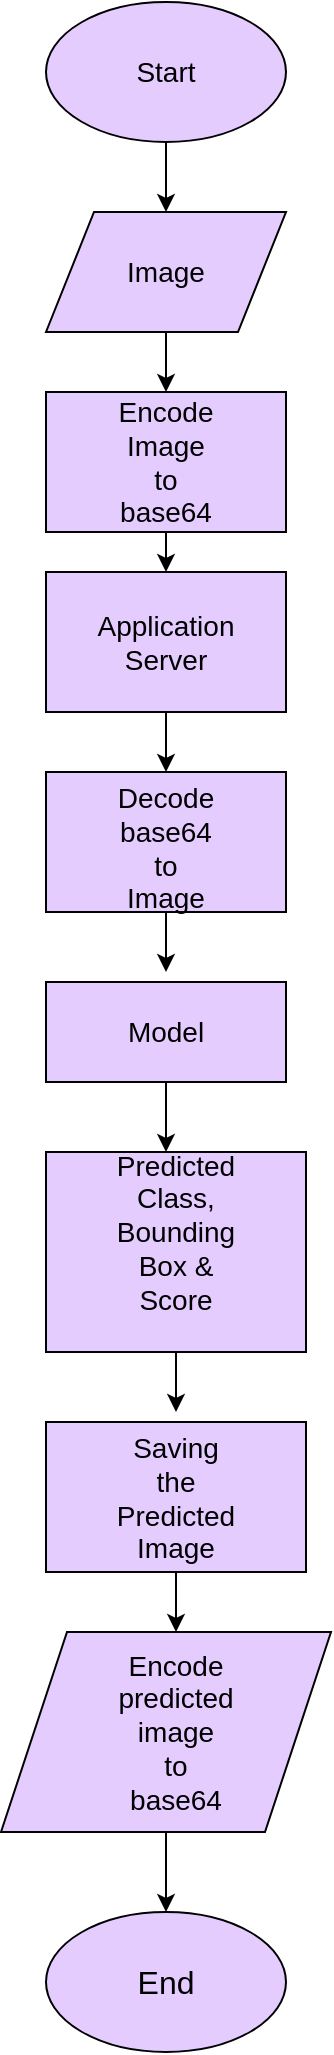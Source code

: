 <mxfile version="12.4.8" type="device"><diagram id="piImgD1_nx8lCgZv-6mJ" name="Page-1"><mxGraphModel dx="1240" dy="573" grid="1" gridSize="10" guides="1" tooltips="1" connect="1" arrows="1" fold="1" page="1" pageScale="1" pageWidth="850" pageHeight="1100" math="0" shadow="0"><root><mxCell id="0"/><mxCell id="1" parent="0"/><mxCell id="BcAN7SGXuesZYV0NosvG-4" value="" style="edgeStyle=orthogonalEdgeStyle;rounded=0;orthogonalLoop=1;jettySize=auto;html=1;fontSize=14;" edge="1" parent="1" source="BcAN7SGXuesZYV0NosvG-1"><mxGeometry relative="1" as="geometry"><mxPoint x="390" y="170" as="targetPoint"/></mxGeometry></mxCell><mxCell id="BcAN7SGXuesZYV0NosvG-1" value="" style="ellipse;whiteSpace=wrap;html=1;fillColor=#E5CCFF;" vertex="1" parent="1"><mxGeometry x="330" y="65" width="120" height="70" as="geometry"/></mxCell><mxCell id="BcAN7SGXuesZYV0NosvG-2" value="Start" style="text;html=1;strokeColor=none;fillColor=none;align=center;verticalAlign=middle;whiteSpace=wrap;rounded=0;fontStyle=0;fontSize=14;" vertex="1" parent="1"><mxGeometry x="370" y="90" width="40" height="20" as="geometry"/></mxCell><mxCell id="BcAN7SGXuesZYV0NosvG-8" value="" style="edgeStyle=orthogonalEdgeStyle;rounded=0;orthogonalLoop=1;jettySize=auto;html=1;fontSize=14;" edge="1" parent="1" source="BcAN7SGXuesZYV0NosvG-5"><mxGeometry relative="1" as="geometry"><mxPoint x="390" y="260" as="targetPoint"/><Array as="points"><mxPoint x="390" y="250"/><mxPoint x="390" y="250"/></Array></mxGeometry></mxCell><mxCell id="BcAN7SGXuesZYV0NosvG-5" value="" style="shape=parallelogram;perimeter=parallelogramPerimeter;whiteSpace=wrap;html=1;fontSize=14;fillColor=#E5CCFF;" vertex="1" parent="1"><mxGeometry x="330" y="170" width="120" height="60" as="geometry"/></mxCell><mxCell id="BcAN7SGXuesZYV0NosvG-6" value="Image" style="text;html=1;strokeColor=none;fillColor=none;align=center;verticalAlign=middle;whiteSpace=wrap;rounded=0;fontSize=14;" vertex="1" parent="1"><mxGeometry x="370" y="190" width="40" height="20" as="geometry"/></mxCell><mxCell id="BcAN7SGXuesZYV0NosvG-13" value="" style="edgeStyle=orthogonalEdgeStyle;rounded=0;orthogonalLoop=1;jettySize=auto;html=1;fontSize=14;" edge="1" parent="1" source="BcAN7SGXuesZYV0NosvG-10"><mxGeometry relative="1" as="geometry"><mxPoint x="390" y="350" as="targetPoint"/></mxGeometry></mxCell><mxCell id="BcAN7SGXuesZYV0NosvG-10" value="" style="rounded=0;whiteSpace=wrap;html=1;fontSize=14;fillColor=#E5CCFF;" vertex="1" parent="1"><mxGeometry x="330" y="260" width="120" height="70" as="geometry"/></mxCell><mxCell id="BcAN7SGXuesZYV0NosvG-18" value="" style="edgeStyle=orthogonalEdgeStyle;rounded=0;orthogonalLoop=1;jettySize=auto;html=1;fontSize=14;" edge="1" parent="1" source="BcAN7SGXuesZYV0NosvG-12"><mxGeometry relative="1" as="geometry"><mxPoint x="390" y="450" as="targetPoint"/></mxGeometry></mxCell><mxCell id="BcAN7SGXuesZYV0NosvG-12" value="" style="rounded=0;whiteSpace=wrap;html=1;fontSize=14;fillColor=#E5CCFF;" vertex="1" parent="1"><mxGeometry x="330" y="350" width="120" height="70" as="geometry"/></mxCell><mxCell id="BcAN7SGXuesZYV0NosvG-21" value="" style="edgeStyle=orthogonalEdgeStyle;rounded=0;orthogonalLoop=1;jettySize=auto;html=1;fontSize=14;" edge="1" parent="1" source="BcAN7SGXuesZYV0NosvG-17"><mxGeometry relative="1" as="geometry"><mxPoint x="390" y="550" as="targetPoint"/></mxGeometry></mxCell><mxCell id="BcAN7SGXuesZYV0NosvG-17" value="" style="rounded=0;whiteSpace=wrap;html=1;fontSize=14;fillColor=#E5CCFF;" vertex="1" parent="1"><mxGeometry x="330" y="450" width="120" height="70" as="geometry"/></mxCell><mxCell id="BcAN7SGXuesZYV0NosvG-25" value="" style="edgeStyle=orthogonalEdgeStyle;rounded=0;orthogonalLoop=1;jettySize=auto;html=1;fontSize=16;" edge="1" parent="1" source="BcAN7SGXuesZYV0NosvG-20"><mxGeometry relative="1" as="geometry"><mxPoint x="390" y="640" as="targetPoint"/></mxGeometry></mxCell><mxCell id="BcAN7SGXuesZYV0NosvG-20" value="" style="rounded=0;whiteSpace=wrap;html=1;fontSize=14;fillColor=#E5CCFF;" vertex="1" parent="1"><mxGeometry x="330" y="555" width="120" height="50" as="geometry"/></mxCell><mxCell id="BcAN7SGXuesZYV0NosvG-11" value="Encode Image to base64" style="text;html=1;strokeColor=none;fillColor=none;align=center;verticalAlign=middle;whiteSpace=wrap;rounded=0;fontSize=14;" vertex="1" parent="1"><mxGeometry x="370" y="285" width="40" height="20" as="geometry"/></mxCell><mxCell id="BcAN7SGXuesZYV0NosvG-14" value="Application Server" style="text;html=1;strokeColor=none;fillColor=none;align=center;verticalAlign=middle;whiteSpace=wrap;rounded=0;fontSize=14;" vertex="1" parent="1"><mxGeometry x="370" y="375" width="40" height="20" as="geometry"/></mxCell><mxCell id="BcAN7SGXuesZYV0NosvG-19" value="Decode base64 to Image" style="text;html=1;strokeColor=none;fillColor=none;align=center;verticalAlign=middle;whiteSpace=wrap;rounded=0;fontSize=14;" vertex="1" parent="1"><mxGeometry x="370" y="450" width="40" height="75" as="geometry"/></mxCell><mxCell id="BcAN7SGXuesZYV0NosvG-22" value="Model" style="text;html=1;strokeColor=none;fillColor=none;align=center;verticalAlign=middle;whiteSpace=wrap;rounded=0;fontSize=14;" vertex="1" parent="1"><mxGeometry x="370" y="570" width="40" height="20" as="geometry"/></mxCell><mxCell id="BcAN7SGXuesZYV0NosvG-55" value="" style="edgeStyle=orthogonalEdgeStyle;rounded=0;orthogonalLoop=1;jettySize=auto;html=1;fontSize=14;" edge="1" parent="1" source="BcAN7SGXuesZYV0NosvG-26"><mxGeometry relative="1" as="geometry"><mxPoint x="390" y="1020" as="targetPoint"/></mxGeometry></mxCell><mxCell id="BcAN7SGXuesZYV0NosvG-26" value="" style="shape=parallelogram;perimeter=parallelogramPerimeter;whiteSpace=wrap;html=1;fillColor=#E5CCFF;" vertex="1" parent="1"><mxGeometry x="307.5" y="880" width="165" height="100" as="geometry"/></mxCell><mxCell id="BcAN7SGXuesZYV0NosvG-30" value="" style="ellipse;whiteSpace=wrap;html=1;fillColor=#E5CCFF;" vertex="1" parent="1"><mxGeometry x="330" y="1020" width="120" height="70" as="geometry"/></mxCell><mxCell id="BcAN7SGXuesZYV0NosvG-31" value="End" style="text;html=1;strokeColor=none;fillColor=none;align=center;verticalAlign=middle;whiteSpace=wrap;rounded=0;fontSize=16;" vertex="1" parent="1"><mxGeometry x="370" y="1045" width="40" height="20" as="geometry"/></mxCell><mxCell id="BcAN7SGXuesZYV0NosvG-43" value="Encode&lt;br&gt;predicted&lt;br style=&quot;font-size: 14px&quot;&gt;image&lt;br style=&quot;font-size: 14px&quot;&gt;to base64" style="text;html=1;strokeColor=none;fillColor=none;align=center;verticalAlign=middle;whiteSpace=wrap;rounded=0;fontSize=14;direction=south;" vertex="1" parent="1"><mxGeometry x="385" y="910" width="20" height="40" as="geometry"/></mxCell><mxCell id="BcAN7SGXuesZYV0NosvG-50" value="" style="edgeStyle=orthogonalEdgeStyle;rounded=0;orthogonalLoop=1;jettySize=auto;html=1;fontSize=16;" edge="1" parent="1" source="BcAN7SGXuesZYV0NosvG-47"><mxGeometry relative="1" as="geometry"><mxPoint x="395" y="770" as="targetPoint"/></mxGeometry></mxCell><mxCell id="BcAN7SGXuesZYV0NosvG-47" value="" style="rounded=0;whiteSpace=wrap;html=1;fillColor=#E5CCFF;fontSize=16;" vertex="1" parent="1"><mxGeometry x="330" y="640" width="130" height="100" as="geometry"/></mxCell><mxCell id="BcAN7SGXuesZYV0NosvG-53" value="" style="edgeStyle=orthogonalEdgeStyle;rounded=0;orthogonalLoop=1;jettySize=auto;html=1;fontSize=16;" edge="1" parent="1" source="BcAN7SGXuesZYV0NosvG-49"><mxGeometry relative="1" as="geometry"><mxPoint x="395" y="880" as="targetPoint"/></mxGeometry></mxCell><mxCell id="BcAN7SGXuesZYV0NosvG-49" value="" style="rounded=0;whiteSpace=wrap;html=1;fillColor=#E5CCFF;fontSize=16;" vertex="1" parent="1"><mxGeometry x="330" y="775" width="130" height="75" as="geometry"/></mxCell><mxCell id="BcAN7SGXuesZYV0NosvG-48" value="Predicted Class, Bounding Box &amp;amp; Score" style="text;html=1;strokeColor=none;fillColor=none;align=center;verticalAlign=middle;whiteSpace=wrap;rounded=0;fontSize=14;" vertex="1" parent="1"><mxGeometry x="375" y="670" width="40" height="20" as="geometry"/></mxCell><mxCell id="BcAN7SGXuesZYV0NosvG-51" value="Saving the Predicted Image" style="text;html=1;strokeColor=none;fillColor=none;align=center;verticalAlign=middle;whiteSpace=wrap;rounded=0;fontSize=14;" vertex="1" parent="1"><mxGeometry x="375" y="802.5" width="40" height="20" as="geometry"/></mxCell></root></mxGraphModel></diagram></mxfile>